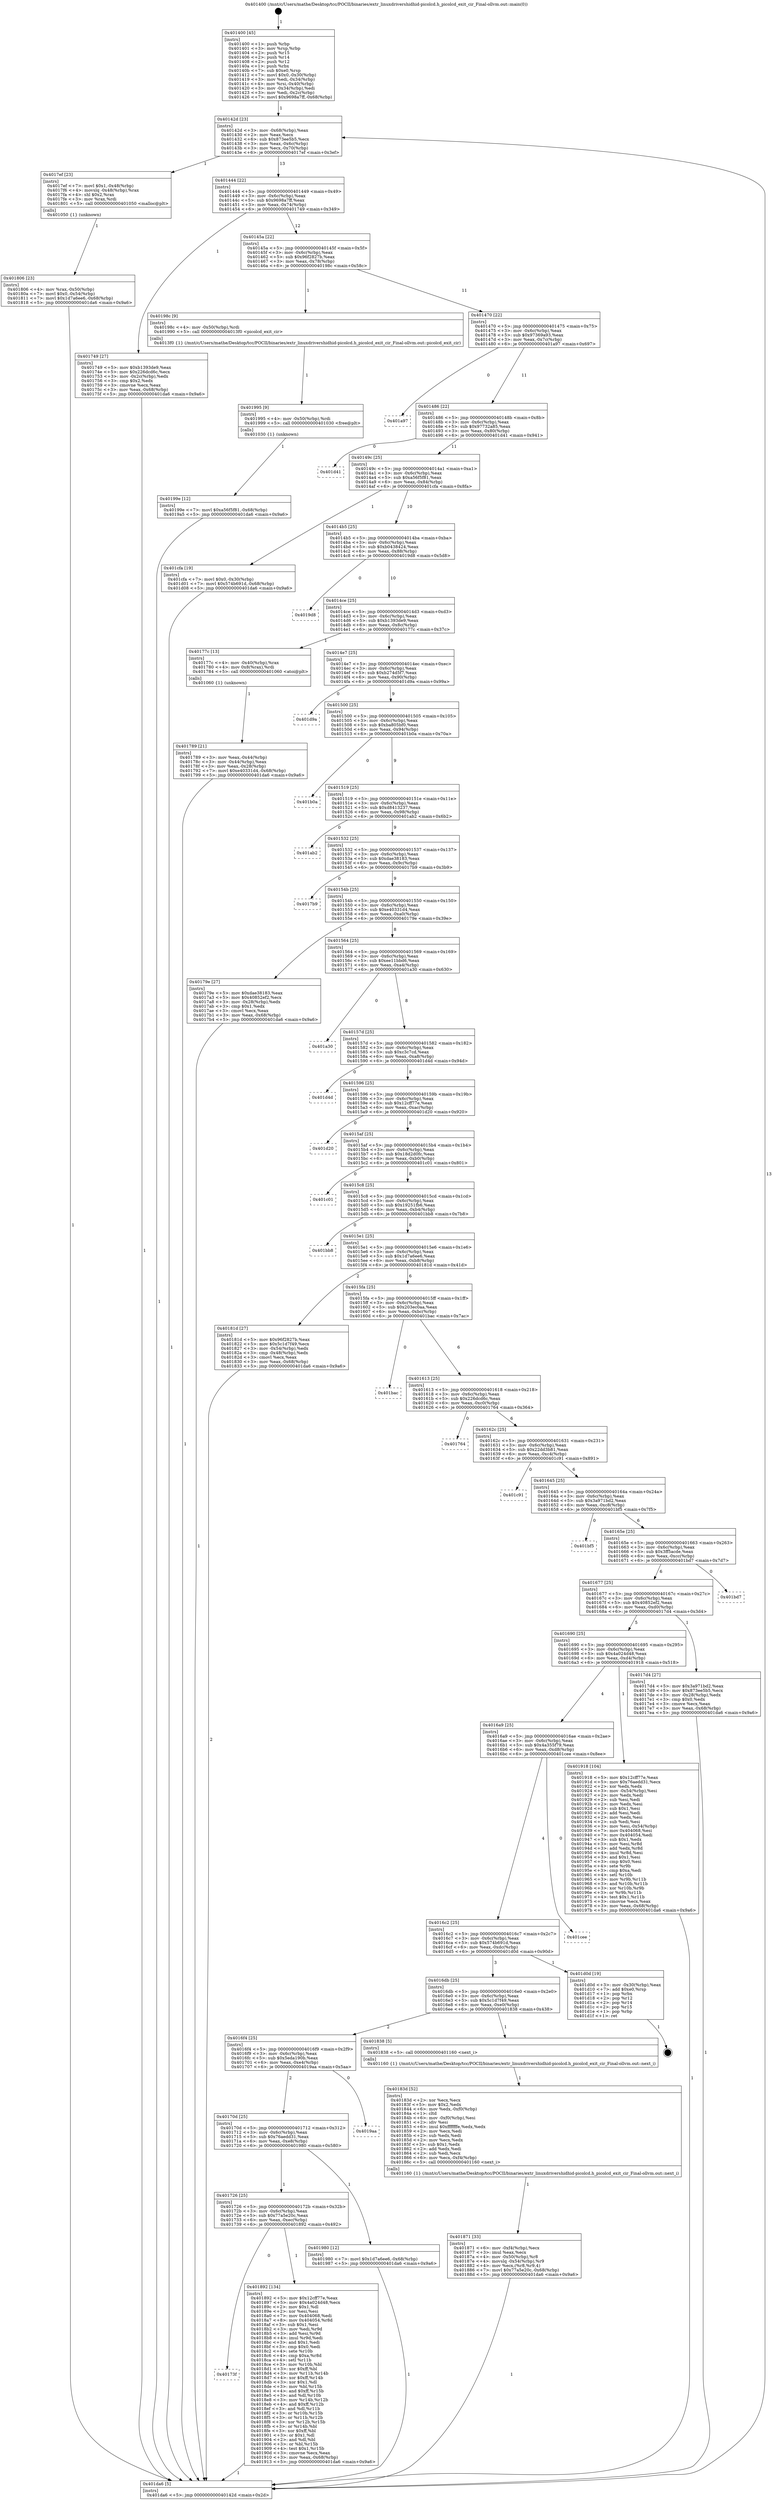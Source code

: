 digraph "0x401400" {
  label = "0x401400 (/mnt/c/Users/mathe/Desktop/tcc/POCII/binaries/extr_linuxdrivershidhid-picolcd.h_picolcd_exit_cir_Final-ollvm.out::main(0))"
  labelloc = "t"
  node[shape=record]

  Entry [label="",width=0.3,height=0.3,shape=circle,fillcolor=black,style=filled]
  "0x40142d" [label="{
     0x40142d [23]\l
     | [instrs]\l
     &nbsp;&nbsp;0x40142d \<+3\>: mov -0x68(%rbp),%eax\l
     &nbsp;&nbsp;0x401430 \<+2\>: mov %eax,%ecx\l
     &nbsp;&nbsp;0x401432 \<+6\>: sub $0x873ee5b5,%ecx\l
     &nbsp;&nbsp;0x401438 \<+3\>: mov %eax,-0x6c(%rbp)\l
     &nbsp;&nbsp;0x40143b \<+3\>: mov %ecx,-0x70(%rbp)\l
     &nbsp;&nbsp;0x40143e \<+6\>: je 00000000004017ef \<main+0x3ef\>\l
  }"]
  "0x4017ef" [label="{
     0x4017ef [23]\l
     | [instrs]\l
     &nbsp;&nbsp;0x4017ef \<+7\>: movl $0x1,-0x48(%rbp)\l
     &nbsp;&nbsp;0x4017f6 \<+4\>: movslq -0x48(%rbp),%rax\l
     &nbsp;&nbsp;0x4017fa \<+4\>: shl $0x2,%rax\l
     &nbsp;&nbsp;0x4017fe \<+3\>: mov %rax,%rdi\l
     &nbsp;&nbsp;0x401801 \<+5\>: call 0000000000401050 \<malloc@plt\>\l
     | [calls]\l
     &nbsp;&nbsp;0x401050 \{1\} (unknown)\l
  }"]
  "0x401444" [label="{
     0x401444 [22]\l
     | [instrs]\l
     &nbsp;&nbsp;0x401444 \<+5\>: jmp 0000000000401449 \<main+0x49\>\l
     &nbsp;&nbsp;0x401449 \<+3\>: mov -0x6c(%rbp),%eax\l
     &nbsp;&nbsp;0x40144c \<+5\>: sub $0x9698a7ff,%eax\l
     &nbsp;&nbsp;0x401451 \<+3\>: mov %eax,-0x74(%rbp)\l
     &nbsp;&nbsp;0x401454 \<+6\>: je 0000000000401749 \<main+0x349\>\l
  }"]
  Exit [label="",width=0.3,height=0.3,shape=circle,fillcolor=black,style=filled,peripheries=2]
  "0x401749" [label="{
     0x401749 [27]\l
     | [instrs]\l
     &nbsp;&nbsp;0x401749 \<+5\>: mov $0xb1393de9,%eax\l
     &nbsp;&nbsp;0x40174e \<+5\>: mov $0x226dcd6c,%ecx\l
     &nbsp;&nbsp;0x401753 \<+3\>: mov -0x2c(%rbp),%edx\l
     &nbsp;&nbsp;0x401756 \<+3\>: cmp $0x2,%edx\l
     &nbsp;&nbsp;0x401759 \<+3\>: cmovne %ecx,%eax\l
     &nbsp;&nbsp;0x40175c \<+3\>: mov %eax,-0x68(%rbp)\l
     &nbsp;&nbsp;0x40175f \<+5\>: jmp 0000000000401da6 \<main+0x9a6\>\l
  }"]
  "0x40145a" [label="{
     0x40145a [22]\l
     | [instrs]\l
     &nbsp;&nbsp;0x40145a \<+5\>: jmp 000000000040145f \<main+0x5f\>\l
     &nbsp;&nbsp;0x40145f \<+3\>: mov -0x6c(%rbp),%eax\l
     &nbsp;&nbsp;0x401462 \<+5\>: sub $0x96f2827b,%eax\l
     &nbsp;&nbsp;0x401467 \<+3\>: mov %eax,-0x78(%rbp)\l
     &nbsp;&nbsp;0x40146a \<+6\>: je 000000000040198c \<main+0x58c\>\l
  }"]
  "0x401da6" [label="{
     0x401da6 [5]\l
     | [instrs]\l
     &nbsp;&nbsp;0x401da6 \<+5\>: jmp 000000000040142d \<main+0x2d\>\l
  }"]
  "0x401400" [label="{
     0x401400 [45]\l
     | [instrs]\l
     &nbsp;&nbsp;0x401400 \<+1\>: push %rbp\l
     &nbsp;&nbsp;0x401401 \<+3\>: mov %rsp,%rbp\l
     &nbsp;&nbsp;0x401404 \<+2\>: push %r15\l
     &nbsp;&nbsp;0x401406 \<+2\>: push %r14\l
     &nbsp;&nbsp;0x401408 \<+2\>: push %r12\l
     &nbsp;&nbsp;0x40140a \<+1\>: push %rbx\l
     &nbsp;&nbsp;0x40140b \<+7\>: sub $0xe0,%rsp\l
     &nbsp;&nbsp;0x401412 \<+7\>: movl $0x0,-0x30(%rbp)\l
     &nbsp;&nbsp;0x401419 \<+3\>: mov %edi,-0x34(%rbp)\l
     &nbsp;&nbsp;0x40141c \<+4\>: mov %rsi,-0x40(%rbp)\l
     &nbsp;&nbsp;0x401420 \<+3\>: mov -0x34(%rbp),%edi\l
     &nbsp;&nbsp;0x401423 \<+3\>: mov %edi,-0x2c(%rbp)\l
     &nbsp;&nbsp;0x401426 \<+7\>: movl $0x9698a7ff,-0x68(%rbp)\l
  }"]
  "0x40199e" [label="{
     0x40199e [12]\l
     | [instrs]\l
     &nbsp;&nbsp;0x40199e \<+7\>: movl $0xa56f5f81,-0x68(%rbp)\l
     &nbsp;&nbsp;0x4019a5 \<+5\>: jmp 0000000000401da6 \<main+0x9a6\>\l
  }"]
  "0x40198c" [label="{
     0x40198c [9]\l
     | [instrs]\l
     &nbsp;&nbsp;0x40198c \<+4\>: mov -0x50(%rbp),%rdi\l
     &nbsp;&nbsp;0x401990 \<+5\>: call 00000000004013f0 \<picolcd_exit_cir\>\l
     | [calls]\l
     &nbsp;&nbsp;0x4013f0 \{1\} (/mnt/c/Users/mathe/Desktop/tcc/POCII/binaries/extr_linuxdrivershidhid-picolcd.h_picolcd_exit_cir_Final-ollvm.out::picolcd_exit_cir)\l
  }"]
  "0x401470" [label="{
     0x401470 [22]\l
     | [instrs]\l
     &nbsp;&nbsp;0x401470 \<+5\>: jmp 0000000000401475 \<main+0x75\>\l
     &nbsp;&nbsp;0x401475 \<+3\>: mov -0x6c(%rbp),%eax\l
     &nbsp;&nbsp;0x401478 \<+5\>: sub $0x97369a93,%eax\l
     &nbsp;&nbsp;0x40147d \<+3\>: mov %eax,-0x7c(%rbp)\l
     &nbsp;&nbsp;0x401480 \<+6\>: je 0000000000401a97 \<main+0x697\>\l
  }"]
  "0x401995" [label="{
     0x401995 [9]\l
     | [instrs]\l
     &nbsp;&nbsp;0x401995 \<+4\>: mov -0x50(%rbp),%rdi\l
     &nbsp;&nbsp;0x401999 \<+5\>: call 0000000000401030 \<free@plt\>\l
     | [calls]\l
     &nbsp;&nbsp;0x401030 \{1\} (unknown)\l
  }"]
  "0x401a97" [label="{
     0x401a97\l
  }", style=dashed]
  "0x401486" [label="{
     0x401486 [22]\l
     | [instrs]\l
     &nbsp;&nbsp;0x401486 \<+5\>: jmp 000000000040148b \<main+0x8b\>\l
     &nbsp;&nbsp;0x40148b \<+3\>: mov -0x6c(%rbp),%eax\l
     &nbsp;&nbsp;0x40148e \<+5\>: sub $0x97732a85,%eax\l
     &nbsp;&nbsp;0x401493 \<+3\>: mov %eax,-0x80(%rbp)\l
     &nbsp;&nbsp;0x401496 \<+6\>: je 0000000000401d41 \<main+0x941\>\l
  }"]
  "0x40173f" [label="{
     0x40173f\l
  }", style=dashed]
  "0x401d41" [label="{
     0x401d41\l
  }", style=dashed]
  "0x40149c" [label="{
     0x40149c [25]\l
     | [instrs]\l
     &nbsp;&nbsp;0x40149c \<+5\>: jmp 00000000004014a1 \<main+0xa1\>\l
     &nbsp;&nbsp;0x4014a1 \<+3\>: mov -0x6c(%rbp),%eax\l
     &nbsp;&nbsp;0x4014a4 \<+5\>: sub $0xa56f5f81,%eax\l
     &nbsp;&nbsp;0x4014a9 \<+6\>: mov %eax,-0x84(%rbp)\l
     &nbsp;&nbsp;0x4014af \<+6\>: je 0000000000401cfa \<main+0x8fa\>\l
  }"]
  "0x401892" [label="{
     0x401892 [134]\l
     | [instrs]\l
     &nbsp;&nbsp;0x401892 \<+5\>: mov $0x12cff77e,%eax\l
     &nbsp;&nbsp;0x401897 \<+5\>: mov $0x4a024d48,%ecx\l
     &nbsp;&nbsp;0x40189c \<+2\>: mov $0x1,%dl\l
     &nbsp;&nbsp;0x40189e \<+2\>: xor %esi,%esi\l
     &nbsp;&nbsp;0x4018a0 \<+7\>: mov 0x404068,%edi\l
     &nbsp;&nbsp;0x4018a7 \<+8\>: mov 0x404054,%r8d\l
     &nbsp;&nbsp;0x4018af \<+3\>: sub $0x1,%esi\l
     &nbsp;&nbsp;0x4018b2 \<+3\>: mov %edi,%r9d\l
     &nbsp;&nbsp;0x4018b5 \<+3\>: add %esi,%r9d\l
     &nbsp;&nbsp;0x4018b8 \<+4\>: imul %r9d,%edi\l
     &nbsp;&nbsp;0x4018bc \<+3\>: and $0x1,%edi\l
     &nbsp;&nbsp;0x4018bf \<+3\>: cmp $0x0,%edi\l
     &nbsp;&nbsp;0x4018c2 \<+4\>: sete %r10b\l
     &nbsp;&nbsp;0x4018c6 \<+4\>: cmp $0xa,%r8d\l
     &nbsp;&nbsp;0x4018ca \<+4\>: setl %r11b\l
     &nbsp;&nbsp;0x4018ce \<+3\>: mov %r10b,%bl\l
     &nbsp;&nbsp;0x4018d1 \<+3\>: xor $0xff,%bl\l
     &nbsp;&nbsp;0x4018d4 \<+3\>: mov %r11b,%r14b\l
     &nbsp;&nbsp;0x4018d7 \<+4\>: xor $0xff,%r14b\l
     &nbsp;&nbsp;0x4018db \<+3\>: xor $0x1,%dl\l
     &nbsp;&nbsp;0x4018de \<+3\>: mov %bl,%r15b\l
     &nbsp;&nbsp;0x4018e1 \<+4\>: and $0xff,%r15b\l
     &nbsp;&nbsp;0x4018e5 \<+3\>: and %dl,%r10b\l
     &nbsp;&nbsp;0x4018e8 \<+3\>: mov %r14b,%r12b\l
     &nbsp;&nbsp;0x4018eb \<+4\>: and $0xff,%r12b\l
     &nbsp;&nbsp;0x4018ef \<+3\>: and %dl,%r11b\l
     &nbsp;&nbsp;0x4018f2 \<+3\>: or %r10b,%r15b\l
     &nbsp;&nbsp;0x4018f5 \<+3\>: or %r11b,%r12b\l
     &nbsp;&nbsp;0x4018f8 \<+3\>: xor %r12b,%r15b\l
     &nbsp;&nbsp;0x4018fb \<+3\>: or %r14b,%bl\l
     &nbsp;&nbsp;0x4018fe \<+3\>: xor $0xff,%bl\l
     &nbsp;&nbsp;0x401901 \<+3\>: or $0x1,%dl\l
     &nbsp;&nbsp;0x401904 \<+2\>: and %dl,%bl\l
     &nbsp;&nbsp;0x401906 \<+3\>: or %bl,%r15b\l
     &nbsp;&nbsp;0x401909 \<+4\>: test $0x1,%r15b\l
     &nbsp;&nbsp;0x40190d \<+3\>: cmovne %ecx,%eax\l
     &nbsp;&nbsp;0x401910 \<+3\>: mov %eax,-0x68(%rbp)\l
     &nbsp;&nbsp;0x401913 \<+5\>: jmp 0000000000401da6 \<main+0x9a6\>\l
  }"]
  "0x401cfa" [label="{
     0x401cfa [19]\l
     | [instrs]\l
     &nbsp;&nbsp;0x401cfa \<+7\>: movl $0x0,-0x30(%rbp)\l
     &nbsp;&nbsp;0x401d01 \<+7\>: movl $0x574b691d,-0x68(%rbp)\l
     &nbsp;&nbsp;0x401d08 \<+5\>: jmp 0000000000401da6 \<main+0x9a6\>\l
  }"]
  "0x4014b5" [label="{
     0x4014b5 [25]\l
     | [instrs]\l
     &nbsp;&nbsp;0x4014b5 \<+5\>: jmp 00000000004014ba \<main+0xba\>\l
     &nbsp;&nbsp;0x4014ba \<+3\>: mov -0x6c(%rbp),%eax\l
     &nbsp;&nbsp;0x4014bd \<+5\>: sub $0xb0438424,%eax\l
     &nbsp;&nbsp;0x4014c2 \<+6\>: mov %eax,-0x88(%rbp)\l
     &nbsp;&nbsp;0x4014c8 \<+6\>: je 00000000004019d8 \<main+0x5d8\>\l
  }"]
  "0x401726" [label="{
     0x401726 [25]\l
     | [instrs]\l
     &nbsp;&nbsp;0x401726 \<+5\>: jmp 000000000040172b \<main+0x32b\>\l
     &nbsp;&nbsp;0x40172b \<+3\>: mov -0x6c(%rbp),%eax\l
     &nbsp;&nbsp;0x40172e \<+5\>: sub $0x77a5e20c,%eax\l
     &nbsp;&nbsp;0x401733 \<+6\>: mov %eax,-0xec(%rbp)\l
     &nbsp;&nbsp;0x401739 \<+6\>: je 0000000000401892 \<main+0x492\>\l
  }"]
  "0x4019d8" [label="{
     0x4019d8\l
  }", style=dashed]
  "0x4014ce" [label="{
     0x4014ce [25]\l
     | [instrs]\l
     &nbsp;&nbsp;0x4014ce \<+5\>: jmp 00000000004014d3 \<main+0xd3\>\l
     &nbsp;&nbsp;0x4014d3 \<+3\>: mov -0x6c(%rbp),%eax\l
     &nbsp;&nbsp;0x4014d6 \<+5\>: sub $0xb1393de9,%eax\l
     &nbsp;&nbsp;0x4014db \<+6\>: mov %eax,-0x8c(%rbp)\l
     &nbsp;&nbsp;0x4014e1 \<+6\>: je 000000000040177c \<main+0x37c\>\l
  }"]
  "0x401980" [label="{
     0x401980 [12]\l
     | [instrs]\l
     &nbsp;&nbsp;0x401980 \<+7\>: movl $0x1d7a6ee6,-0x68(%rbp)\l
     &nbsp;&nbsp;0x401987 \<+5\>: jmp 0000000000401da6 \<main+0x9a6\>\l
  }"]
  "0x40177c" [label="{
     0x40177c [13]\l
     | [instrs]\l
     &nbsp;&nbsp;0x40177c \<+4\>: mov -0x40(%rbp),%rax\l
     &nbsp;&nbsp;0x401780 \<+4\>: mov 0x8(%rax),%rdi\l
     &nbsp;&nbsp;0x401784 \<+5\>: call 0000000000401060 \<atoi@plt\>\l
     | [calls]\l
     &nbsp;&nbsp;0x401060 \{1\} (unknown)\l
  }"]
  "0x4014e7" [label="{
     0x4014e7 [25]\l
     | [instrs]\l
     &nbsp;&nbsp;0x4014e7 \<+5\>: jmp 00000000004014ec \<main+0xec\>\l
     &nbsp;&nbsp;0x4014ec \<+3\>: mov -0x6c(%rbp),%eax\l
     &nbsp;&nbsp;0x4014ef \<+5\>: sub $0xb274d5f7,%eax\l
     &nbsp;&nbsp;0x4014f4 \<+6\>: mov %eax,-0x90(%rbp)\l
     &nbsp;&nbsp;0x4014fa \<+6\>: je 0000000000401d9a \<main+0x99a\>\l
  }"]
  "0x401789" [label="{
     0x401789 [21]\l
     | [instrs]\l
     &nbsp;&nbsp;0x401789 \<+3\>: mov %eax,-0x44(%rbp)\l
     &nbsp;&nbsp;0x40178c \<+3\>: mov -0x44(%rbp),%eax\l
     &nbsp;&nbsp;0x40178f \<+3\>: mov %eax,-0x28(%rbp)\l
     &nbsp;&nbsp;0x401792 \<+7\>: movl $0xe40331d4,-0x68(%rbp)\l
     &nbsp;&nbsp;0x401799 \<+5\>: jmp 0000000000401da6 \<main+0x9a6\>\l
  }"]
  "0x40170d" [label="{
     0x40170d [25]\l
     | [instrs]\l
     &nbsp;&nbsp;0x40170d \<+5\>: jmp 0000000000401712 \<main+0x312\>\l
     &nbsp;&nbsp;0x401712 \<+3\>: mov -0x6c(%rbp),%eax\l
     &nbsp;&nbsp;0x401715 \<+5\>: sub $0x76aedd31,%eax\l
     &nbsp;&nbsp;0x40171a \<+6\>: mov %eax,-0xe8(%rbp)\l
     &nbsp;&nbsp;0x401720 \<+6\>: je 0000000000401980 \<main+0x580\>\l
  }"]
  "0x401d9a" [label="{
     0x401d9a\l
  }", style=dashed]
  "0x401500" [label="{
     0x401500 [25]\l
     | [instrs]\l
     &nbsp;&nbsp;0x401500 \<+5\>: jmp 0000000000401505 \<main+0x105\>\l
     &nbsp;&nbsp;0x401505 \<+3\>: mov -0x6c(%rbp),%eax\l
     &nbsp;&nbsp;0x401508 \<+5\>: sub $0xba805bf0,%eax\l
     &nbsp;&nbsp;0x40150d \<+6\>: mov %eax,-0x94(%rbp)\l
     &nbsp;&nbsp;0x401513 \<+6\>: je 0000000000401b0a \<main+0x70a\>\l
  }"]
  "0x4019aa" [label="{
     0x4019aa\l
  }", style=dashed]
  "0x401b0a" [label="{
     0x401b0a\l
  }", style=dashed]
  "0x401519" [label="{
     0x401519 [25]\l
     | [instrs]\l
     &nbsp;&nbsp;0x401519 \<+5\>: jmp 000000000040151e \<main+0x11e\>\l
     &nbsp;&nbsp;0x40151e \<+3\>: mov -0x6c(%rbp),%eax\l
     &nbsp;&nbsp;0x401521 \<+5\>: sub $0xd8413237,%eax\l
     &nbsp;&nbsp;0x401526 \<+6\>: mov %eax,-0x98(%rbp)\l
     &nbsp;&nbsp;0x40152c \<+6\>: je 0000000000401ab2 \<main+0x6b2\>\l
  }"]
  "0x401871" [label="{
     0x401871 [33]\l
     | [instrs]\l
     &nbsp;&nbsp;0x401871 \<+6\>: mov -0xf4(%rbp),%ecx\l
     &nbsp;&nbsp;0x401877 \<+3\>: imul %eax,%ecx\l
     &nbsp;&nbsp;0x40187a \<+4\>: mov -0x50(%rbp),%r8\l
     &nbsp;&nbsp;0x40187e \<+4\>: movslq -0x54(%rbp),%r9\l
     &nbsp;&nbsp;0x401882 \<+4\>: mov %ecx,(%r8,%r9,4)\l
     &nbsp;&nbsp;0x401886 \<+7\>: movl $0x77a5e20c,-0x68(%rbp)\l
     &nbsp;&nbsp;0x40188d \<+5\>: jmp 0000000000401da6 \<main+0x9a6\>\l
  }"]
  "0x401ab2" [label="{
     0x401ab2\l
  }", style=dashed]
  "0x401532" [label="{
     0x401532 [25]\l
     | [instrs]\l
     &nbsp;&nbsp;0x401532 \<+5\>: jmp 0000000000401537 \<main+0x137\>\l
     &nbsp;&nbsp;0x401537 \<+3\>: mov -0x6c(%rbp),%eax\l
     &nbsp;&nbsp;0x40153a \<+5\>: sub $0xdae38183,%eax\l
     &nbsp;&nbsp;0x40153f \<+6\>: mov %eax,-0x9c(%rbp)\l
     &nbsp;&nbsp;0x401545 \<+6\>: je 00000000004017b9 \<main+0x3b9\>\l
  }"]
  "0x40183d" [label="{
     0x40183d [52]\l
     | [instrs]\l
     &nbsp;&nbsp;0x40183d \<+2\>: xor %ecx,%ecx\l
     &nbsp;&nbsp;0x40183f \<+5\>: mov $0x2,%edx\l
     &nbsp;&nbsp;0x401844 \<+6\>: mov %edx,-0xf0(%rbp)\l
     &nbsp;&nbsp;0x40184a \<+1\>: cltd\l
     &nbsp;&nbsp;0x40184b \<+6\>: mov -0xf0(%rbp),%esi\l
     &nbsp;&nbsp;0x401851 \<+2\>: idiv %esi\l
     &nbsp;&nbsp;0x401853 \<+6\>: imul $0xfffffffe,%edx,%edx\l
     &nbsp;&nbsp;0x401859 \<+2\>: mov %ecx,%edi\l
     &nbsp;&nbsp;0x40185b \<+2\>: sub %edx,%edi\l
     &nbsp;&nbsp;0x40185d \<+2\>: mov %ecx,%edx\l
     &nbsp;&nbsp;0x40185f \<+3\>: sub $0x1,%edx\l
     &nbsp;&nbsp;0x401862 \<+2\>: add %edx,%edi\l
     &nbsp;&nbsp;0x401864 \<+2\>: sub %edi,%ecx\l
     &nbsp;&nbsp;0x401866 \<+6\>: mov %ecx,-0xf4(%rbp)\l
     &nbsp;&nbsp;0x40186c \<+5\>: call 0000000000401160 \<next_i\>\l
     | [calls]\l
     &nbsp;&nbsp;0x401160 \{1\} (/mnt/c/Users/mathe/Desktop/tcc/POCII/binaries/extr_linuxdrivershidhid-picolcd.h_picolcd_exit_cir_Final-ollvm.out::next_i)\l
  }"]
  "0x4017b9" [label="{
     0x4017b9\l
  }", style=dashed]
  "0x40154b" [label="{
     0x40154b [25]\l
     | [instrs]\l
     &nbsp;&nbsp;0x40154b \<+5\>: jmp 0000000000401550 \<main+0x150\>\l
     &nbsp;&nbsp;0x401550 \<+3\>: mov -0x6c(%rbp),%eax\l
     &nbsp;&nbsp;0x401553 \<+5\>: sub $0xe40331d4,%eax\l
     &nbsp;&nbsp;0x401558 \<+6\>: mov %eax,-0xa0(%rbp)\l
     &nbsp;&nbsp;0x40155e \<+6\>: je 000000000040179e \<main+0x39e\>\l
  }"]
  "0x4016f4" [label="{
     0x4016f4 [25]\l
     | [instrs]\l
     &nbsp;&nbsp;0x4016f4 \<+5\>: jmp 00000000004016f9 \<main+0x2f9\>\l
     &nbsp;&nbsp;0x4016f9 \<+3\>: mov -0x6c(%rbp),%eax\l
     &nbsp;&nbsp;0x4016fc \<+5\>: sub $0x5eda190b,%eax\l
     &nbsp;&nbsp;0x401701 \<+6\>: mov %eax,-0xe4(%rbp)\l
     &nbsp;&nbsp;0x401707 \<+6\>: je 00000000004019aa \<main+0x5aa\>\l
  }"]
  "0x40179e" [label="{
     0x40179e [27]\l
     | [instrs]\l
     &nbsp;&nbsp;0x40179e \<+5\>: mov $0xdae38183,%eax\l
     &nbsp;&nbsp;0x4017a3 \<+5\>: mov $0x40852ef2,%ecx\l
     &nbsp;&nbsp;0x4017a8 \<+3\>: mov -0x28(%rbp),%edx\l
     &nbsp;&nbsp;0x4017ab \<+3\>: cmp $0x1,%edx\l
     &nbsp;&nbsp;0x4017ae \<+3\>: cmovl %ecx,%eax\l
     &nbsp;&nbsp;0x4017b1 \<+3\>: mov %eax,-0x68(%rbp)\l
     &nbsp;&nbsp;0x4017b4 \<+5\>: jmp 0000000000401da6 \<main+0x9a6\>\l
  }"]
  "0x401564" [label="{
     0x401564 [25]\l
     | [instrs]\l
     &nbsp;&nbsp;0x401564 \<+5\>: jmp 0000000000401569 \<main+0x169\>\l
     &nbsp;&nbsp;0x401569 \<+3\>: mov -0x6c(%rbp),%eax\l
     &nbsp;&nbsp;0x40156c \<+5\>: sub $0xee11bbd6,%eax\l
     &nbsp;&nbsp;0x401571 \<+6\>: mov %eax,-0xa4(%rbp)\l
     &nbsp;&nbsp;0x401577 \<+6\>: je 0000000000401a30 \<main+0x630\>\l
  }"]
  "0x401838" [label="{
     0x401838 [5]\l
     | [instrs]\l
     &nbsp;&nbsp;0x401838 \<+5\>: call 0000000000401160 \<next_i\>\l
     | [calls]\l
     &nbsp;&nbsp;0x401160 \{1\} (/mnt/c/Users/mathe/Desktop/tcc/POCII/binaries/extr_linuxdrivershidhid-picolcd.h_picolcd_exit_cir_Final-ollvm.out::next_i)\l
  }"]
  "0x401a30" [label="{
     0x401a30\l
  }", style=dashed]
  "0x40157d" [label="{
     0x40157d [25]\l
     | [instrs]\l
     &nbsp;&nbsp;0x40157d \<+5\>: jmp 0000000000401582 \<main+0x182\>\l
     &nbsp;&nbsp;0x401582 \<+3\>: mov -0x6c(%rbp),%eax\l
     &nbsp;&nbsp;0x401585 \<+5\>: sub $0xc3c7cd,%eax\l
     &nbsp;&nbsp;0x40158a \<+6\>: mov %eax,-0xa8(%rbp)\l
     &nbsp;&nbsp;0x401590 \<+6\>: je 0000000000401d4d \<main+0x94d\>\l
  }"]
  "0x4016db" [label="{
     0x4016db [25]\l
     | [instrs]\l
     &nbsp;&nbsp;0x4016db \<+5\>: jmp 00000000004016e0 \<main+0x2e0\>\l
     &nbsp;&nbsp;0x4016e0 \<+3\>: mov -0x6c(%rbp),%eax\l
     &nbsp;&nbsp;0x4016e3 \<+5\>: sub $0x5c1d7f49,%eax\l
     &nbsp;&nbsp;0x4016e8 \<+6\>: mov %eax,-0xe0(%rbp)\l
     &nbsp;&nbsp;0x4016ee \<+6\>: je 0000000000401838 \<main+0x438\>\l
  }"]
  "0x401d4d" [label="{
     0x401d4d\l
  }", style=dashed]
  "0x401596" [label="{
     0x401596 [25]\l
     | [instrs]\l
     &nbsp;&nbsp;0x401596 \<+5\>: jmp 000000000040159b \<main+0x19b\>\l
     &nbsp;&nbsp;0x40159b \<+3\>: mov -0x6c(%rbp),%eax\l
     &nbsp;&nbsp;0x40159e \<+5\>: sub $0x12cff77e,%eax\l
     &nbsp;&nbsp;0x4015a3 \<+6\>: mov %eax,-0xac(%rbp)\l
     &nbsp;&nbsp;0x4015a9 \<+6\>: je 0000000000401d20 \<main+0x920\>\l
  }"]
  "0x401d0d" [label="{
     0x401d0d [19]\l
     | [instrs]\l
     &nbsp;&nbsp;0x401d0d \<+3\>: mov -0x30(%rbp),%eax\l
     &nbsp;&nbsp;0x401d10 \<+7\>: add $0xe0,%rsp\l
     &nbsp;&nbsp;0x401d17 \<+1\>: pop %rbx\l
     &nbsp;&nbsp;0x401d18 \<+2\>: pop %r12\l
     &nbsp;&nbsp;0x401d1a \<+2\>: pop %r14\l
     &nbsp;&nbsp;0x401d1c \<+2\>: pop %r15\l
     &nbsp;&nbsp;0x401d1e \<+1\>: pop %rbp\l
     &nbsp;&nbsp;0x401d1f \<+1\>: ret\l
  }"]
  "0x401d20" [label="{
     0x401d20\l
  }", style=dashed]
  "0x4015af" [label="{
     0x4015af [25]\l
     | [instrs]\l
     &nbsp;&nbsp;0x4015af \<+5\>: jmp 00000000004015b4 \<main+0x1b4\>\l
     &nbsp;&nbsp;0x4015b4 \<+3\>: mov -0x6c(%rbp),%eax\l
     &nbsp;&nbsp;0x4015b7 \<+5\>: sub $0x18d2d0fc,%eax\l
     &nbsp;&nbsp;0x4015bc \<+6\>: mov %eax,-0xb0(%rbp)\l
     &nbsp;&nbsp;0x4015c2 \<+6\>: je 0000000000401c01 \<main+0x801\>\l
  }"]
  "0x4016c2" [label="{
     0x4016c2 [25]\l
     | [instrs]\l
     &nbsp;&nbsp;0x4016c2 \<+5\>: jmp 00000000004016c7 \<main+0x2c7\>\l
     &nbsp;&nbsp;0x4016c7 \<+3\>: mov -0x6c(%rbp),%eax\l
     &nbsp;&nbsp;0x4016ca \<+5\>: sub $0x574b691d,%eax\l
     &nbsp;&nbsp;0x4016cf \<+6\>: mov %eax,-0xdc(%rbp)\l
     &nbsp;&nbsp;0x4016d5 \<+6\>: je 0000000000401d0d \<main+0x90d\>\l
  }"]
  "0x401c01" [label="{
     0x401c01\l
  }", style=dashed]
  "0x4015c8" [label="{
     0x4015c8 [25]\l
     | [instrs]\l
     &nbsp;&nbsp;0x4015c8 \<+5\>: jmp 00000000004015cd \<main+0x1cd\>\l
     &nbsp;&nbsp;0x4015cd \<+3\>: mov -0x6c(%rbp),%eax\l
     &nbsp;&nbsp;0x4015d0 \<+5\>: sub $0x19251fb6,%eax\l
     &nbsp;&nbsp;0x4015d5 \<+6\>: mov %eax,-0xb4(%rbp)\l
     &nbsp;&nbsp;0x4015db \<+6\>: je 0000000000401bb8 \<main+0x7b8\>\l
  }"]
  "0x401cee" [label="{
     0x401cee\l
  }", style=dashed]
  "0x401bb8" [label="{
     0x401bb8\l
  }", style=dashed]
  "0x4015e1" [label="{
     0x4015e1 [25]\l
     | [instrs]\l
     &nbsp;&nbsp;0x4015e1 \<+5\>: jmp 00000000004015e6 \<main+0x1e6\>\l
     &nbsp;&nbsp;0x4015e6 \<+3\>: mov -0x6c(%rbp),%eax\l
     &nbsp;&nbsp;0x4015e9 \<+5\>: sub $0x1d7a6ee6,%eax\l
     &nbsp;&nbsp;0x4015ee \<+6\>: mov %eax,-0xb8(%rbp)\l
     &nbsp;&nbsp;0x4015f4 \<+6\>: je 000000000040181d \<main+0x41d\>\l
  }"]
  "0x4016a9" [label="{
     0x4016a9 [25]\l
     | [instrs]\l
     &nbsp;&nbsp;0x4016a9 \<+5\>: jmp 00000000004016ae \<main+0x2ae\>\l
     &nbsp;&nbsp;0x4016ae \<+3\>: mov -0x6c(%rbp),%eax\l
     &nbsp;&nbsp;0x4016b1 \<+5\>: sub $0x4a355f79,%eax\l
     &nbsp;&nbsp;0x4016b6 \<+6\>: mov %eax,-0xd8(%rbp)\l
     &nbsp;&nbsp;0x4016bc \<+6\>: je 0000000000401cee \<main+0x8ee\>\l
  }"]
  "0x40181d" [label="{
     0x40181d [27]\l
     | [instrs]\l
     &nbsp;&nbsp;0x40181d \<+5\>: mov $0x96f2827b,%eax\l
     &nbsp;&nbsp;0x401822 \<+5\>: mov $0x5c1d7f49,%ecx\l
     &nbsp;&nbsp;0x401827 \<+3\>: mov -0x54(%rbp),%edx\l
     &nbsp;&nbsp;0x40182a \<+3\>: cmp -0x48(%rbp),%edx\l
     &nbsp;&nbsp;0x40182d \<+3\>: cmovl %ecx,%eax\l
     &nbsp;&nbsp;0x401830 \<+3\>: mov %eax,-0x68(%rbp)\l
     &nbsp;&nbsp;0x401833 \<+5\>: jmp 0000000000401da6 \<main+0x9a6\>\l
  }"]
  "0x4015fa" [label="{
     0x4015fa [25]\l
     | [instrs]\l
     &nbsp;&nbsp;0x4015fa \<+5\>: jmp 00000000004015ff \<main+0x1ff\>\l
     &nbsp;&nbsp;0x4015ff \<+3\>: mov -0x6c(%rbp),%eax\l
     &nbsp;&nbsp;0x401602 \<+5\>: sub $0x203ec0aa,%eax\l
     &nbsp;&nbsp;0x401607 \<+6\>: mov %eax,-0xbc(%rbp)\l
     &nbsp;&nbsp;0x40160d \<+6\>: je 0000000000401bac \<main+0x7ac\>\l
  }"]
  "0x401918" [label="{
     0x401918 [104]\l
     | [instrs]\l
     &nbsp;&nbsp;0x401918 \<+5\>: mov $0x12cff77e,%eax\l
     &nbsp;&nbsp;0x40191d \<+5\>: mov $0x76aedd31,%ecx\l
     &nbsp;&nbsp;0x401922 \<+2\>: xor %edx,%edx\l
     &nbsp;&nbsp;0x401924 \<+3\>: mov -0x54(%rbp),%esi\l
     &nbsp;&nbsp;0x401927 \<+2\>: mov %edx,%edi\l
     &nbsp;&nbsp;0x401929 \<+2\>: sub %esi,%edi\l
     &nbsp;&nbsp;0x40192b \<+2\>: mov %edx,%esi\l
     &nbsp;&nbsp;0x40192d \<+3\>: sub $0x1,%esi\l
     &nbsp;&nbsp;0x401930 \<+2\>: add %esi,%edi\l
     &nbsp;&nbsp;0x401932 \<+2\>: mov %edx,%esi\l
     &nbsp;&nbsp;0x401934 \<+2\>: sub %edi,%esi\l
     &nbsp;&nbsp;0x401936 \<+3\>: mov %esi,-0x54(%rbp)\l
     &nbsp;&nbsp;0x401939 \<+7\>: mov 0x404068,%esi\l
     &nbsp;&nbsp;0x401940 \<+7\>: mov 0x404054,%edi\l
     &nbsp;&nbsp;0x401947 \<+3\>: sub $0x1,%edx\l
     &nbsp;&nbsp;0x40194a \<+3\>: mov %esi,%r8d\l
     &nbsp;&nbsp;0x40194d \<+3\>: add %edx,%r8d\l
     &nbsp;&nbsp;0x401950 \<+4\>: imul %r8d,%esi\l
     &nbsp;&nbsp;0x401954 \<+3\>: and $0x1,%esi\l
     &nbsp;&nbsp;0x401957 \<+3\>: cmp $0x0,%esi\l
     &nbsp;&nbsp;0x40195a \<+4\>: sete %r9b\l
     &nbsp;&nbsp;0x40195e \<+3\>: cmp $0xa,%edi\l
     &nbsp;&nbsp;0x401961 \<+4\>: setl %r10b\l
     &nbsp;&nbsp;0x401965 \<+3\>: mov %r9b,%r11b\l
     &nbsp;&nbsp;0x401968 \<+3\>: and %r10b,%r11b\l
     &nbsp;&nbsp;0x40196b \<+3\>: xor %r10b,%r9b\l
     &nbsp;&nbsp;0x40196e \<+3\>: or %r9b,%r11b\l
     &nbsp;&nbsp;0x401971 \<+4\>: test $0x1,%r11b\l
     &nbsp;&nbsp;0x401975 \<+3\>: cmovne %ecx,%eax\l
     &nbsp;&nbsp;0x401978 \<+3\>: mov %eax,-0x68(%rbp)\l
     &nbsp;&nbsp;0x40197b \<+5\>: jmp 0000000000401da6 \<main+0x9a6\>\l
  }"]
  "0x401bac" [label="{
     0x401bac\l
  }", style=dashed]
  "0x401613" [label="{
     0x401613 [25]\l
     | [instrs]\l
     &nbsp;&nbsp;0x401613 \<+5\>: jmp 0000000000401618 \<main+0x218\>\l
     &nbsp;&nbsp;0x401618 \<+3\>: mov -0x6c(%rbp),%eax\l
     &nbsp;&nbsp;0x40161b \<+5\>: sub $0x226dcd6c,%eax\l
     &nbsp;&nbsp;0x401620 \<+6\>: mov %eax,-0xc0(%rbp)\l
     &nbsp;&nbsp;0x401626 \<+6\>: je 0000000000401764 \<main+0x364\>\l
  }"]
  "0x401806" [label="{
     0x401806 [23]\l
     | [instrs]\l
     &nbsp;&nbsp;0x401806 \<+4\>: mov %rax,-0x50(%rbp)\l
     &nbsp;&nbsp;0x40180a \<+7\>: movl $0x0,-0x54(%rbp)\l
     &nbsp;&nbsp;0x401811 \<+7\>: movl $0x1d7a6ee6,-0x68(%rbp)\l
     &nbsp;&nbsp;0x401818 \<+5\>: jmp 0000000000401da6 \<main+0x9a6\>\l
  }"]
  "0x401764" [label="{
     0x401764\l
  }", style=dashed]
  "0x40162c" [label="{
     0x40162c [25]\l
     | [instrs]\l
     &nbsp;&nbsp;0x40162c \<+5\>: jmp 0000000000401631 \<main+0x231\>\l
     &nbsp;&nbsp;0x401631 \<+3\>: mov -0x6c(%rbp),%eax\l
     &nbsp;&nbsp;0x401634 \<+5\>: sub $0x22dd3b81,%eax\l
     &nbsp;&nbsp;0x401639 \<+6\>: mov %eax,-0xc4(%rbp)\l
     &nbsp;&nbsp;0x40163f \<+6\>: je 0000000000401c91 \<main+0x891\>\l
  }"]
  "0x401690" [label="{
     0x401690 [25]\l
     | [instrs]\l
     &nbsp;&nbsp;0x401690 \<+5\>: jmp 0000000000401695 \<main+0x295\>\l
     &nbsp;&nbsp;0x401695 \<+3\>: mov -0x6c(%rbp),%eax\l
     &nbsp;&nbsp;0x401698 \<+5\>: sub $0x4a024d48,%eax\l
     &nbsp;&nbsp;0x40169d \<+6\>: mov %eax,-0xd4(%rbp)\l
     &nbsp;&nbsp;0x4016a3 \<+6\>: je 0000000000401918 \<main+0x518\>\l
  }"]
  "0x401c91" [label="{
     0x401c91\l
  }", style=dashed]
  "0x401645" [label="{
     0x401645 [25]\l
     | [instrs]\l
     &nbsp;&nbsp;0x401645 \<+5\>: jmp 000000000040164a \<main+0x24a\>\l
     &nbsp;&nbsp;0x40164a \<+3\>: mov -0x6c(%rbp),%eax\l
     &nbsp;&nbsp;0x40164d \<+5\>: sub $0x3a971bd2,%eax\l
     &nbsp;&nbsp;0x401652 \<+6\>: mov %eax,-0xc8(%rbp)\l
     &nbsp;&nbsp;0x401658 \<+6\>: je 0000000000401bf5 \<main+0x7f5\>\l
  }"]
  "0x4017d4" [label="{
     0x4017d4 [27]\l
     | [instrs]\l
     &nbsp;&nbsp;0x4017d4 \<+5\>: mov $0x3a971bd2,%eax\l
     &nbsp;&nbsp;0x4017d9 \<+5\>: mov $0x873ee5b5,%ecx\l
     &nbsp;&nbsp;0x4017de \<+3\>: mov -0x28(%rbp),%edx\l
     &nbsp;&nbsp;0x4017e1 \<+3\>: cmp $0x0,%edx\l
     &nbsp;&nbsp;0x4017e4 \<+3\>: cmove %ecx,%eax\l
     &nbsp;&nbsp;0x4017e7 \<+3\>: mov %eax,-0x68(%rbp)\l
     &nbsp;&nbsp;0x4017ea \<+5\>: jmp 0000000000401da6 \<main+0x9a6\>\l
  }"]
  "0x401bf5" [label="{
     0x401bf5\l
  }", style=dashed]
  "0x40165e" [label="{
     0x40165e [25]\l
     | [instrs]\l
     &nbsp;&nbsp;0x40165e \<+5\>: jmp 0000000000401663 \<main+0x263\>\l
     &nbsp;&nbsp;0x401663 \<+3\>: mov -0x6c(%rbp),%eax\l
     &nbsp;&nbsp;0x401666 \<+5\>: sub $0x3ff5acde,%eax\l
     &nbsp;&nbsp;0x40166b \<+6\>: mov %eax,-0xcc(%rbp)\l
     &nbsp;&nbsp;0x401671 \<+6\>: je 0000000000401bd7 \<main+0x7d7\>\l
  }"]
  "0x401677" [label="{
     0x401677 [25]\l
     | [instrs]\l
     &nbsp;&nbsp;0x401677 \<+5\>: jmp 000000000040167c \<main+0x27c\>\l
     &nbsp;&nbsp;0x40167c \<+3\>: mov -0x6c(%rbp),%eax\l
     &nbsp;&nbsp;0x40167f \<+5\>: sub $0x40852ef2,%eax\l
     &nbsp;&nbsp;0x401684 \<+6\>: mov %eax,-0xd0(%rbp)\l
     &nbsp;&nbsp;0x40168a \<+6\>: je 00000000004017d4 \<main+0x3d4\>\l
  }"]
  "0x401bd7" [label="{
     0x401bd7\l
  }", style=dashed]
  Entry -> "0x401400" [label=" 1"]
  "0x40142d" -> "0x4017ef" [label=" 1"]
  "0x40142d" -> "0x401444" [label=" 13"]
  "0x401d0d" -> Exit [label=" 1"]
  "0x401444" -> "0x401749" [label=" 1"]
  "0x401444" -> "0x40145a" [label=" 12"]
  "0x401749" -> "0x401da6" [label=" 1"]
  "0x401400" -> "0x40142d" [label=" 1"]
  "0x401da6" -> "0x40142d" [label=" 13"]
  "0x401cfa" -> "0x401da6" [label=" 1"]
  "0x40145a" -> "0x40198c" [label=" 1"]
  "0x40145a" -> "0x401470" [label=" 11"]
  "0x40199e" -> "0x401da6" [label=" 1"]
  "0x401470" -> "0x401a97" [label=" 0"]
  "0x401470" -> "0x401486" [label=" 11"]
  "0x401995" -> "0x40199e" [label=" 1"]
  "0x401486" -> "0x401d41" [label=" 0"]
  "0x401486" -> "0x40149c" [label=" 11"]
  "0x40198c" -> "0x401995" [label=" 1"]
  "0x40149c" -> "0x401cfa" [label=" 1"]
  "0x40149c" -> "0x4014b5" [label=" 10"]
  "0x401980" -> "0x401da6" [label=" 1"]
  "0x4014b5" -> "0x4019d8" [label=" 0"]
  "0x4014b5" -> "0x4014ce" [label=" 10"]
  "0x401892" -> "0x401da6" [label=" 1"]
  "0x4014ce" -> "0x40177c" [label=" 1"]
  "0x4014ce" -> "0x4014e7" [label=" 9"]
  "0x40177c" -> "0x401789" [label=" 1"]
  "0x401789" -> "0x401da6" [label=" 1"]
  "0x401726" -> "0x40173f" [label=" 0"]
  "0x4014e7" -> "0x401d9a" [label=" 0"]
  "0x4014e7" -> "0x401500" [label=" 9"]
  "0x401918" -> "0x401da6" [label=" 1"]
  "0x401500" -> "0x401b0a" [label=" 0"]
  "0x401500" -> "0x401519" [label=" 9"]
  "0x40170d" -> "0x401726" [label=" 1"]
  "0x401519" -> "0x401ab2" [label=" 0"]
  "0x401519" -> "0x401532" [label=" 9"]
  "0x401726" -> "0x401892" [label=" 1"]
  "0x401532" -> "0x4017b9" [label=" 0"]
  "0x401532" -> "0x40154b" [label=" 9"]
  "0x4016f4" -> "0x40170d" [label=" 2"]
  "0x40154b" -> "0x40179e" [label=" 1"]
  "0x40154b" -> "0x401564" [label=" 8"]
  "0x40179e" -> "0x401da6" [label=" 1"]
  "0x4016f4" -> "0x4019aa" [label=" 0"]
  "0x401564" -> "0x401a30" [label=" 0"]
  "0x401564" -> "0x40157d" [label=" 8"]
  "0x40170d" -> "0x401980" [label=" 1"]
  "0x40157d" -> "0x401d4d" [label=" 0"]
  "0x40157d" -> "0x401596" [label=" 8"]
  "0x40183d" -> "0x401871" [label=" 1"]
  "0x401596" -> "0x401d20" [label=" 0"]
  "0x401596" -> "0x4015af" [label=" 8"]
  "0x401838" -> "0x40183d" [label=" 1"]
  "0x4015af" -> "0x401c01" [label=" 0"]
  "0x4015af" -> "0x4015c8" [label=" 8"]
  "0x4016db" -> "0x401838" [label=" 1"]
  "0x4015c8" -> "0x401bb8" [label=" 0"]
  "0x4015c8" -> "0x4015e1" [label=" 8"]
  "0x401871" -> "0x401da6" [label=" 1"]
  "0x4015e1" -> "0x40181d" [label=" 2"]
  "0x4015e1" -> "0x4015fa" [label=" 6"]
  "0x4016c2" -> "0x401d0d" [label=" 1"]
  "0x4015fa" -> "0x401bac" [label=" 0"]
  "0x4015fa" -> "0x401613" [label=" 6"]
  "0x4016db" -> "0x4016f4" [label=" 2"]
  "0x401613" -> "0x401764" [label=" 0"]
  "0x401613" -> "0x40162c" [label=" 6"]
  "0x4016a9" -> "0x401cee" [label=" 0"]
  "0x40162c" -> "0x401c91" [label=" 0"]
  "0x40162c" -> "0x401645" [label=" 6"]
  "0x4016c2" -> "0x4016db" [label=" 3"]
  "0x401645" -> "0x401bf5" [label=" 0"]
  "0x401645" -> "0x40165e" [label=" 6"]
  "0x401690" -> "0x4016a9" [label=" 4"]
  "0x40165e" -> "0x401bd7" [label=" 0"]
  "0x40165e" -> "0x401677" [label=" 6"]
  "0x401690" -> "0x401918" [label=" 1"]
  "0x401677" -> "0x4017d4" [label=" 1"]
  "0x401677" -> "0x401690" [label=" 5"]
  "0x4017d4" -> "0x401da6" [label=" 1"]
  "0x4017ef" -> "0x401806" [label=" 1"]
  "0x401806" -> "0x401da6" [label=" 1"]
  "0x40181d" -> "0x401da6" [label=" 2"]
  "0x4016a9" -> "0x4016c2" [label=" 4"]
}
